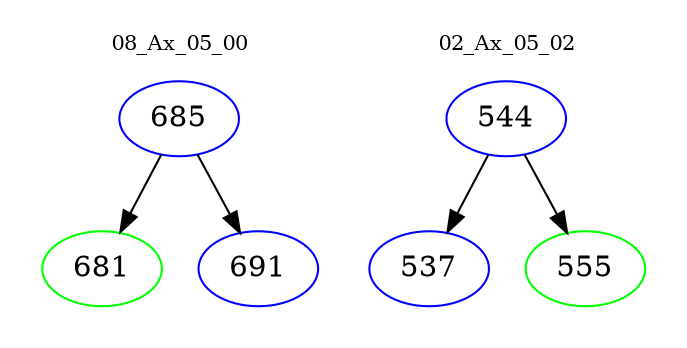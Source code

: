 digraph{
subgraph cluster_0 {
color = white
label = "08_Ax_05_00";
fontsize=10;
T0_685 [label="685", color="blue"]
T0_685 -> T0_681 [color="black"]
T0_681 [label="681", color="green"]
T0_685 -> T0_691 [color="black"]
T0_691 [label="691", color="blue"]
}
subgraph cluster_1 {
color = white
label = "02_Ax_05_02";
fontsize=10;
T1_544 [label="544", color="blue"]
T1_544 -> T1_537 [color="black"]
T1_537 [label="537", color="blue"]
T1_544 -> T1_555 [color="black"]
T1_555 [label="555", color="green"]
}
}
